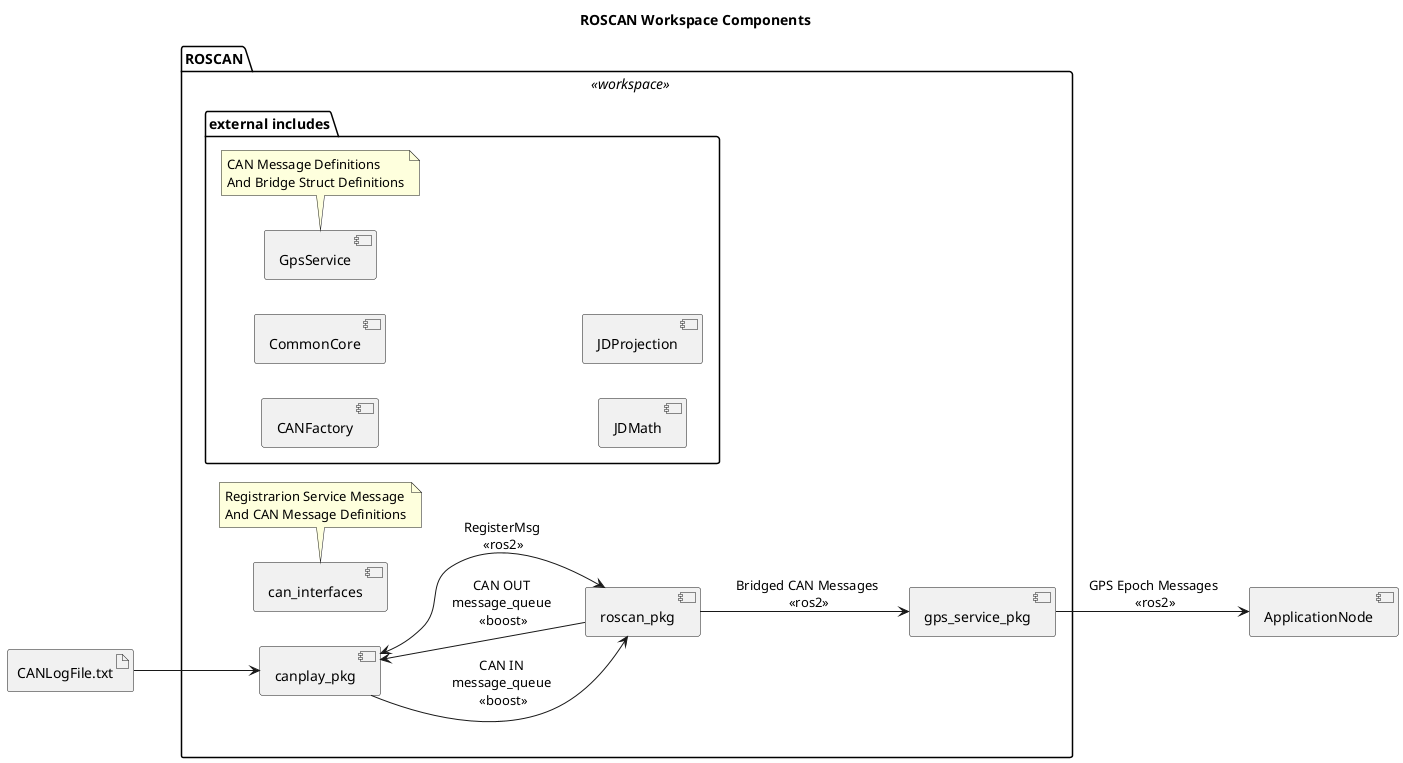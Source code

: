 @startuml
title ROSCAN Workspace Components
left to right direction
'top to bottom direction

package ROSCAN <<workspace>>{
	component "roscan_pkg" as roscan
	component "canplay_pkg" as canplay
	component "gps_service_pkg" as gps
	component "can_interfaces" as interfaces
	note bottom
		Registrarion Service Message
		And CAN Message Definitions
	endnote
	package "external includes" as includes{
		component CANFactory
		component CommonCore
		component GpsService
		note bottom
			CAN Message Definitions
			And Bridge Struct Definitions
		endnote
		component JDMath
		component JDProjection
	}
}
component ApplicationNode
artifact CANLogFile.txt as log

log-->canplay
canplay-->roscan : CAN IN\nmessage_queue\n <<boost>>
canplay<--roscan : CAN OUT\nmessage_queue\n <<boost>>
canplay<-->roscan : RegisterMsg\n <<ros2>>
roscan-->gps : Bridged CAN Messages\n <<ros2>>
gps-->ApplicationNode : GPS Epoch Messages\n <<ros2>>

@enduml